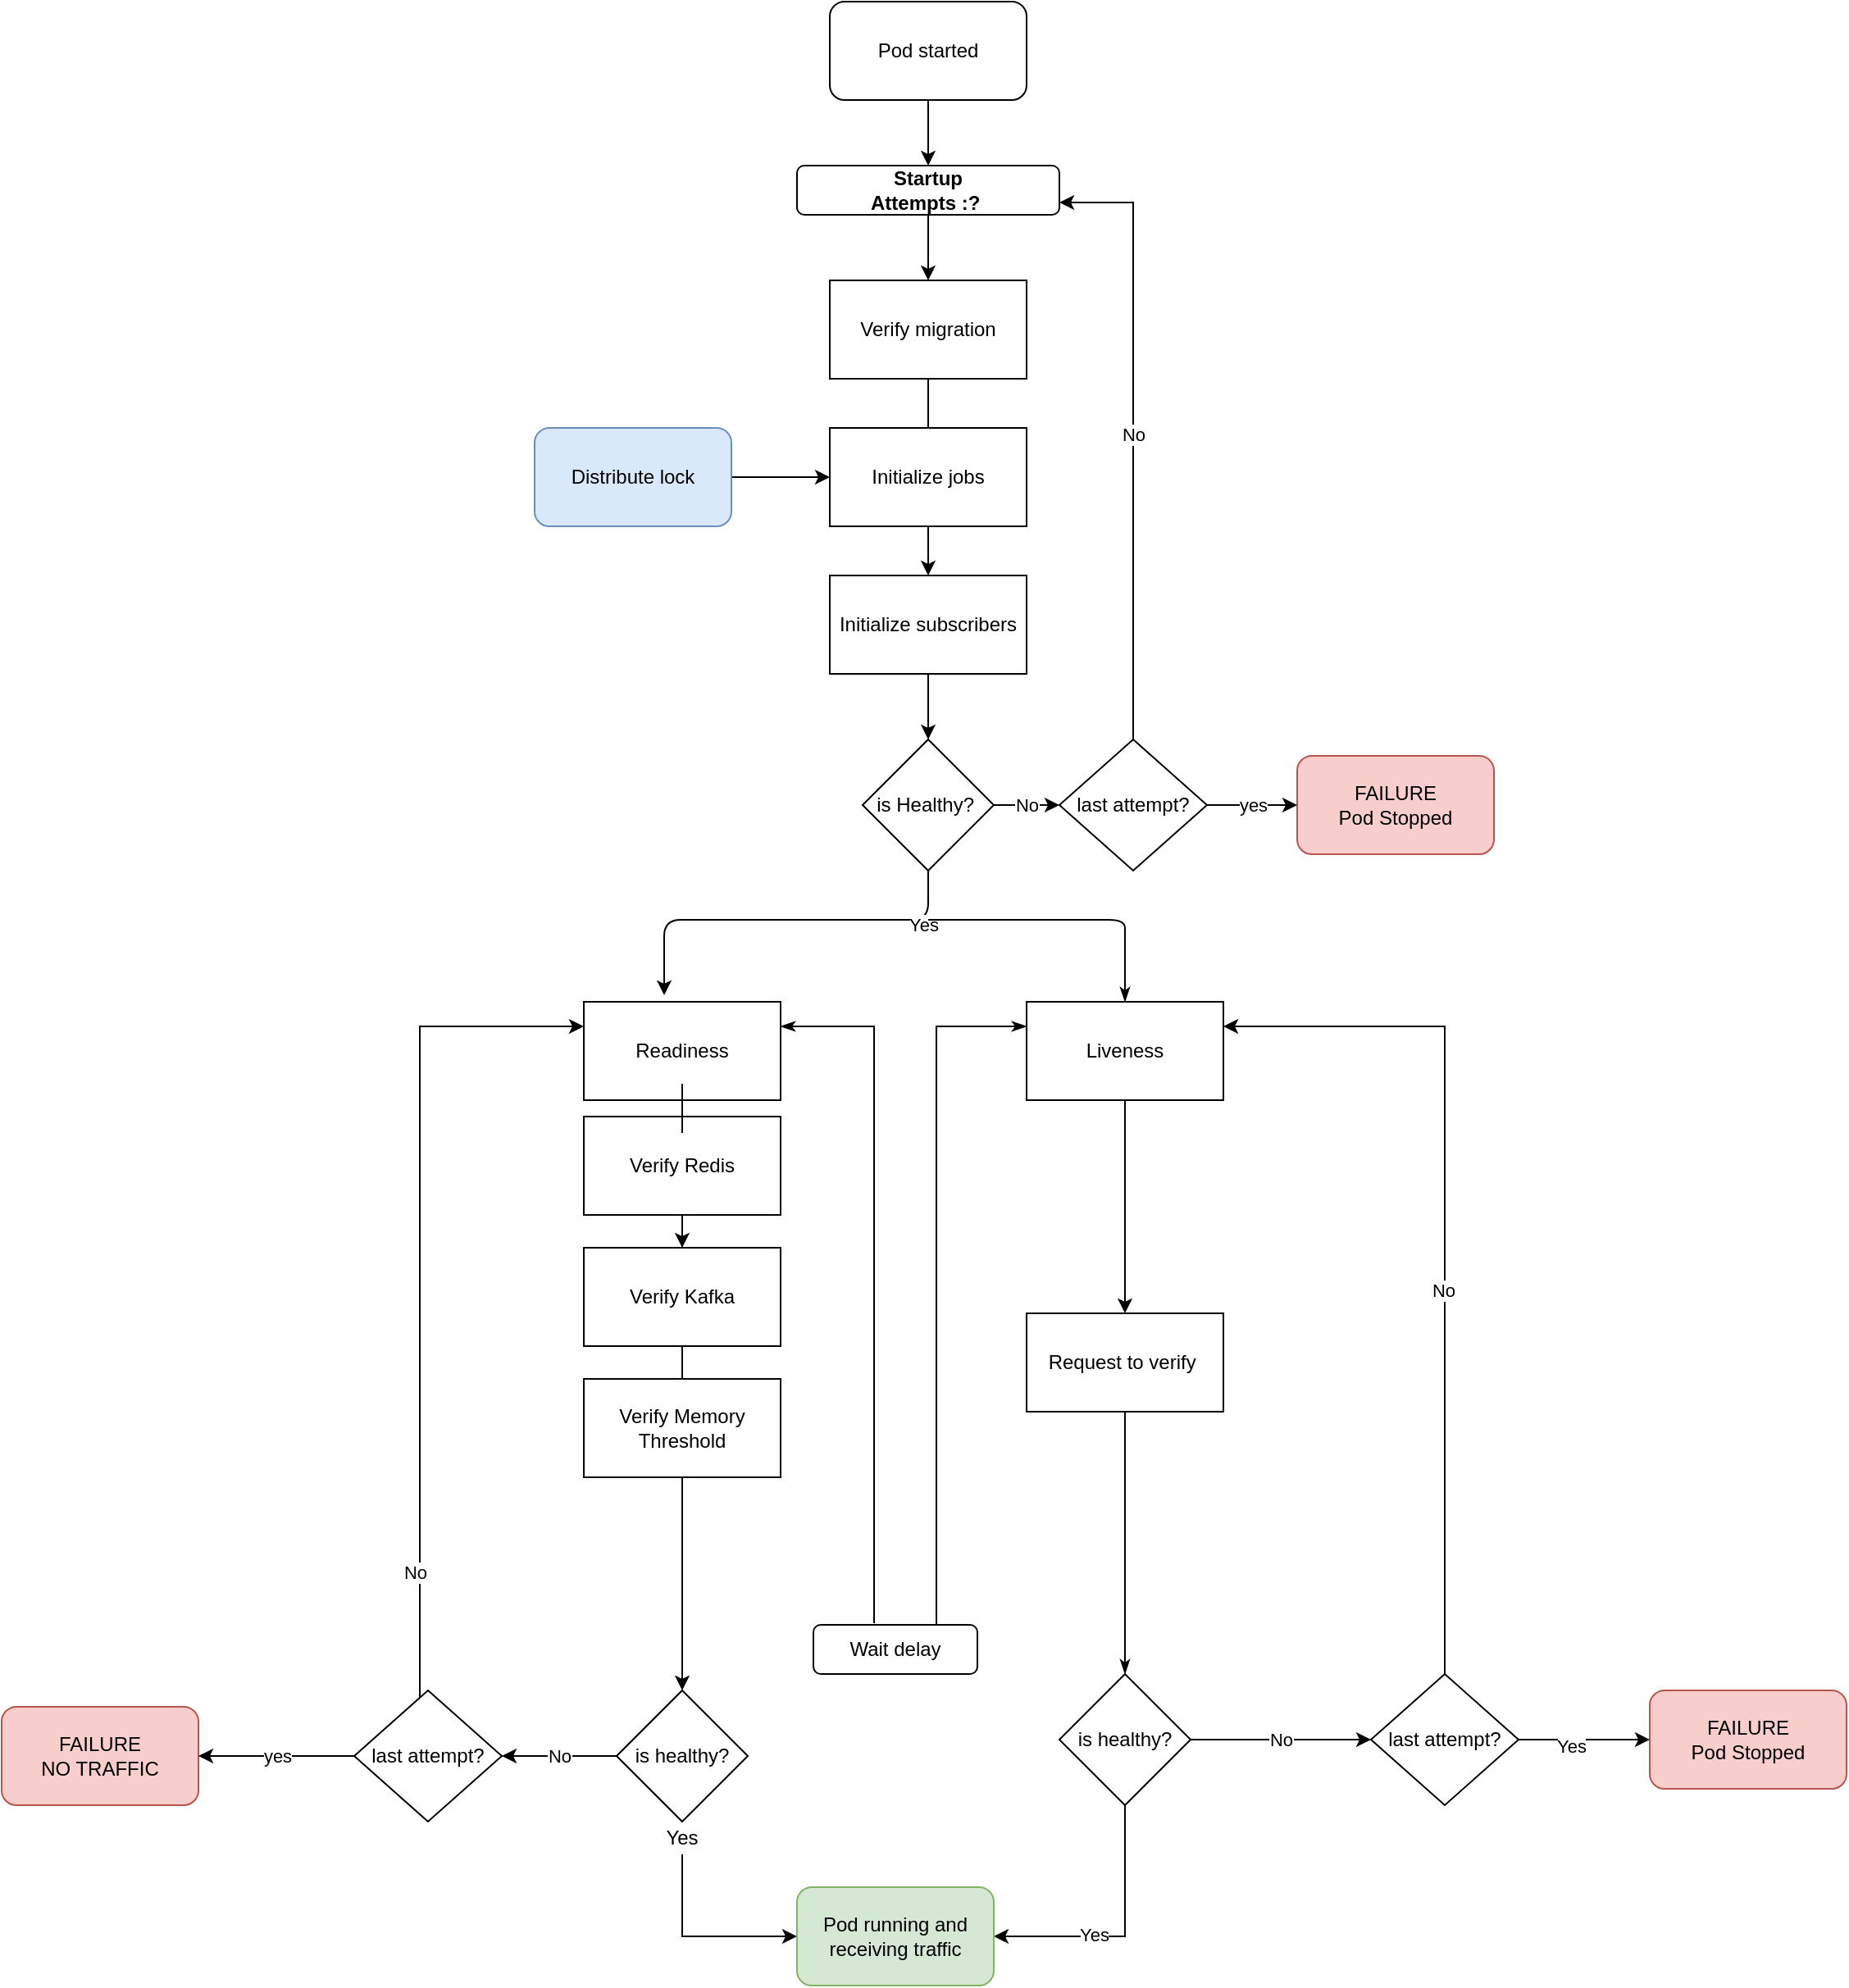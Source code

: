 <mxfile version="15.1.2" type="github">
  <diagram id="kgpKYQtTHZ0yAKxKKP6v" name="Page-1">
    <mxGraphModel dx="2272" dy="1862" grid="1" gridSize="10" guides="1" tooltips="1" connect="1" arrows="1" fold="1" page="1" pageScale="1" pageWidth="850" pageHeight="1100" math="0" shadow="0">
      <root>
        <mxCell id="0" />
        <mxCell id="1" parent="0" />
        <mxCell id="b19eHCCUPlFQnzbPp85T-17" value="" style="edgeStyle=orthogonalEdgeStyle;rounded=0;orthogonalLoop=1;jettySize=auto;html=1;startArrow=none;" parent="1" source="b19eHCCUPlFQnzbPp85T-5" target="b19eHCCUPlFQnzbPp85T-6" edge="1">
          <mxGeometry relative="1" as="geometry" />
        </mxCell>
        <mxCell id="b19eHCCUPlFQnzbPp85T-2" value="Readiness" style="rounded=0;whiteSpace=wrap;html=1;" parent="1" vertex="1">
          <mxGeometry x="-70" y="410" width="120" height="60" as="geometry" />
        </mxCell>
        <mxCell id="b19eHCCUPlFQnzbPp85T-19" value="" style="edgeStyle=orthogonalEdgeStyle;rounded=0;orthogonalLoop=1;jettySize=auto;html=1;" parent="1" source="b19eHCCUPlFQnzbPp85T-3" target="b19eHCCUPlFQnzbPp85T-4" edge="1">
          <mxGeometry relative="1" as="geometry" />
        </mxCell>
        <mxCell id="b19eHCCUPlFQnzbPp85T-3" value="Liveness" style="rounded=0;whiteSpace=wrap;html=1;" parent="1" vertex="1">
          <mxGeometry x="200" y="410" width="120" height="60" as="geometry" />
        </mxCell>
        <mxCell id="b19eHCCUPlFQnzbPp85T-47" value="" style="edgeStyle=none;rounded=0;orthogonalLoop=1;jettySize=auto;html=1;startArrow=none;startFill=0;endArrow=classicThin;endFill=1;" parent="1" source="b19eHCCUPlFQnzbPp85T-4" target="b19eHCCUPlFQnzbPp85T-46" edge="1">
          <mxGeometry relative="1" as="geometry" />
        </mxCell>
        <mxCell id="b19eHCCUPlFQnzbPp85T-4" value="Request to verify&amp;nbsp;" style="rounded=0;whiteSpace=wrap;html=1;" parent="1" vertex="1">
          <mxGeometry x="200" y="600" width="120" height="60" as="geometry" />
        </mxCell>
        <mxCell id="b19eHCCUPlFQnzbPp85T-18" value="" style="edgeStyle=orthogonalEdgeStyle;rounded=0;orthogonalLoop=1;jettySize=auto;html=1;" parent="1" source="b19eHCCUPlFQnzbPp85T-6" target="b19eHCCUPlFQnzbPp85T-44" edge="1">
          <mxGeometry relative="1" as="geometry">
            <mxPoint x="-10" y="720" as="targetPoint" />
          </mxGeometry>
        </mxCell>
        <mxCell id="b19eHCCUPlFQnzbPp85T-6" value="Verify Kafka" style="rounded=0;whiteSpace=wrap;html=1;" parent="1" vertex="1">
          <mxGeometry x="-70" y="560" width="120" height="60" as="geometry" />
        </mxCell>
        <mxCell id="b19eHCCUPlFQnzbPp85T-8" value="Verify Memory&lt;br&gt;Threshold" style="rounded=0;whiteSpace=wrap;html=1;" parent="1" vertex="1">
          <mxGeometry x="-70" y="640" width="120" height="60" as="geometry" />
        </mxCell>
        <mxCell id="b19eHCCUPlFQnzbPp85T-16" value="" style="edgeStyle=orthogonalEdgeStyle;rounded=0;orthogonalLoop=1;jettySize=auto;html=1;" parent="1" source="b19eHCCUPlFQnzbPp85T-10" target="b19eHCCUPlFQnzbPp85T-12" edge="1">
          <mxGeometry relative="1" as="geometry" />
        </mxCell>
        <mxCell id="b19eHCCUPlFQnzbPp85T-10" value="Verify migration" style="rounded=0;whiteSpace=wrap;html=1;" parent="1" vertex="1">
          <mxGeometry x="80" y="-30" width="120" height="60" as="geometry" />
        </mxCell>
        <mxCell id="b19eHCCUPlFQnzbPp85T-11" value="Initialize jobs" style="rounded=0;whiteSpace=wrap;html=1;" parent="1" vertex="1">
          <mxGeometry x="80" y="60" width="120" height="60" as="geometry" />
        </mxCell>
        <mxCell id="b19eHCCUPlFQnzbPp85T-33" style="edgeStyle=orthogonalEdgeStyle;rounded=0;orthogonalLoop=1;jettySize=auto;html=1;entryX=0.5;entryY=0;entryDx=0;entryDy=0;" parent="1" source="b19eHCCUPlFQnzbPp85T-12" target="b19eHCCUPlFQnzbPp85T-32" edge="1">
          <mxGeometry relative="1" as="geometry" />
        </mxCell>
        <mxCell id="b19eHCCUPlFQnzbPp85T-12" value="Initialize subscribers" style="rounded=0;whiteSpace=wrap;html=1;" parent="1" vertex="1">
          <mxGeometry x="80" y="150" width="120" height="60" as="geometry" />
        </mxCell>
        <mxCell id="b19eHCCUPlFQnzbPp85T-14" value="" style="edgeStyle=orthogonalEdgeStyle;rounded=0;orthogonalLoop=1;jettySize=auto;html=1;" parent="1" source="b19eHCCUPlFQnzbPp85T-13" target="b19eHCCUPlFQnzbPp85T-11" edge="1">
          <mxGeometry relative="1" as="geometry" />
        </mxCell>
        <mxCell id="b19eHCCUPlFQnzbPp85T-13" value="Distribute lock" style="rounded=1;whiteSpace=wrap;html=1;fillColor=#dae8fc;strokeColor=#6c8ebf;" parent="1" vertex="1">
          <mxGeometry x="-100" y="60" width="120" height="60" as="geometry" />
        </mxCell>
        <mxCell id="b19eHCCUPlFQnzbPp85T-25" value="" style="edgeStyle=orthogonalEdgeStyle;rounded=0;orthogonalLoop=1;jettySize=auto;html=1;" parent="1" source="b19eHCCUPlFQnzbPp85T-23" edge="1">
          <mxGeometry relative="1" as="geometry">
            <mxPoint x="140" y="-100" as="targetPoint" />
          </mxGeometry>
        </mxCell>
        <mxCell id="b19eHCCUPlFQnzbPp85T-23" value="Pod started" style="rounded=1;whiteSpace=wrap;html=1;" parent="1" vertex="1">
          <mxGeometry x="80" y="-200" width="120" height="60" as="geometry" />
        </mxCell>
        <mxCell id="MtgXATwaOglnKEJqmrv8-2" value="" style="edgeStyle=orthogonalEdgeStyle;rounded=0;orthogonalLoop=1;jettySize=auto;html=1;" edge="1" parent="1" source="b19eHCCUPlFQnzbPp85T-28" target="b19eHCCUPlFQnzbPp85T-10">
          <mxGeometry relative="1" as="geometry" />
        </mxCell>
        <mxCell id="b19eHCCUPlFQnzbPp85T-28" value="&lt;b&gt;Startup&lt;br&gt;Attempts :?&lt;/b&gt;&amp;nbsp;" style="rounded=1;whiteSpace=wrap;html=1;" parent="1" vertex="1">
          <mxGeometry x="60" y="-100" width="160" height="30" as="geometry" />
        </mxCell>
        <mxCell id="b19eHCCUPlFQnzbPp85T-30" value="FAILURE&lt;br&gt;NO TRAFFIC" style="rounded=1;whiteSpace=wrap;html=1;fillColor=#f8cecc;strokeColor=#b85450;" parent="1" vertex="1">
          <mxGeometry x="-425" y="840" width="120" height="60" as="geometry" />
        </mxCell>
        <mxCell id="b19eHCCUPlFQnzbPp85T-35" value="" style="rounded=1;orthogonalLoop=1;jettySize=auto;html=1;exitX=0.5;exitY=1;exitDx=0;exitDy=0;" parent="1" source="b19eHCCUPlFQnzbPp85T-32" edge="1">
          <mxGeometry relative="1" as="geometry">
            <mxPoint x="140" y="480" as="sourcePoint" />
            <mxPoint x="-21" y="406" as="targetPoint" />
            <Array as="points">
              <mxPoint x="140" y="360" />
              <mxPoint x="-21" y="360" />
            </Array>
          </mxGeometry>
        </mxCell>
        <mxCell id="b19eHCCUPlFQnzbPp85T-36" value="Yes" style="edgeLabel;html=1;align=center;verticalAlign=middle;resizable=0;points=[];" parent="b19eHCCUPlFQnzbPp85T-35" vertex="1" connectable="0">
          <mxGeometry x="-0.222" y="3" relative="1" as="geometry">
            <mxPoint x="59" as="offset" />
          </mxGeometry>
        </mxCell>
        <mxCell id="MtgXATwaOglnKEJqmrv8-23" value="No" style="edgeStyle=orthogonalEdgeStyle;rounded=0;orthogonalLoop=1;jettySize=auto;html=1;" edge="1" parent="1" source="b19eHCCUPlFQnzbPp85T-32" target="MtgXATwaOglnKEJqmrv8-22">
          <mxGeometry relative="1" as="geometry" />
        </mxCell>
        <mxCell id="b19eHCCUPlFQnzbPp85T-32" value="is Healthy?&amp;nbsp;" style="rhombus;whiteSpace=wrap;html=1;" parent="1" vertex="1">
          <mxGeometry x="100" y="250" width="80" height="80" as="geometry" />
        </mxCell>
        <mxCell id="b19eHCCUPlFQnzbPp85T-5" value="Verify Redis" style="rounded=0;whiteSpace=wrap;html=1;" parent="1" vertex="1">
          <mxGeometry x="-70" y="480" width="120" height="60" as="geometry" />
        </mxCell>
        <mxCell id="b19eHCCUPlFQnzbPp85T-37" value="" style="edgeStyle=orthogonalEdgeStyle;rounded=0;orthogonalLoop=1;jettySize=auto;html=1;endArrow=none;" parent="1" source="b19eHCCUPlFQnzbPp85T-2" target="b19eHCCUPlFQnzbPp85T-5" edge="1">
          <mxGeometry relative="1" as="geometry">
            <mxPoint y="460" as="sourcePoint" />
            <mxPoint x="30" y="660" as="targetPoint" />
            <Array as="points" />
          </mxGeometry>
        </mxCell>
        <mxCell id="b19eHCCUPlFQnzbPp85T-39" value="" style="endArrow=classicThin;html=1;entryX=0.5;entryY=0;entryDx=0;entryDy=0;startArrow=none;startFill=0;endFill=1;" parent="1" target="b19eHCCUPlFQnzbPp85T-3" edge="1">
          <mxGeometry width="50" height="50" relative="1" as="geometry">
            <mxPoint x="140" y="360" as="sourcePoint" />
            <mxPoint x="240" y="370" as="targetPoint" />
            <Array as="points">
              <mxPoint x="260" y="360" />
              <mxPoint x="260" y="370" />
            </Array>
          </mxGeometry>
        </mxCell>
        <mxCell id="b19eHCCUPlFQnzbPp85T-41" style="edgeStyle=none;rounded=0;orthogonalLoop=1;jettySize=auto;html=1;entryX=1;entryY=0.25;entryDx=0;entryDy=0;startArrow=none;startFill=0;endArrow=classicThin;endFill=1;exitX=0.37;exitY=-0.033;exitDx=0;exitDy=0;exitPerimeter=0;" parent="1" source="b19eHCCUPlFQnzbPp85T-40" target="b19eHCCUPlFQnzbPp85T-2" edge="1">
          <mxGeometry relative="1" as="geometry">
            <Array as="points">
              <mxPoint x="107" y="425" />
            </Array>
          </mxGeometry>
        </mxCell>
        <mxCell id="b19eHCCUPlFQnzbPp85T-42" style="edgeStyle=none;rounded=0;orthogonalLoop=1;jettySize=auto;html=1;entryX=0;entryY=0.25;entryDx=0;entryDy=0;startArrow=none;startFill=0;endArrow=classicThin;endFill=1;exitX=0.75;exitY=0;exitDx=0;exitDy=0;" parent="1" source="b19eHCCUPlFQnzbPp85T-40" target="b19eHCCUPlFQnzbPp85T-3" edge="1">
          <mxGeometry relative="1" as="geometry">
            <Array as="points">
              <mxPoint x="145" y="460" />
              <mxPoint x="145" y="425" />
            </Array>
          </mxGeometry>
        </mxCell>
        <mxCell id="b19eHCCUPlFQnzbPp85T-40" value="Wait delay" style="rounded=1;whiteSpace=wrap;html=1;" parent="1" vertex="1">
          <mxGeometry x="70" y="790" width="100" height="30" as="geometry" />
        </mxCell>
        <mxCell id="MtgXATwaOglnKEJqmrv8-3" style="edgeStyle=orthogonalEdgeStyle;rounded=0;orthogonalLoop=1;jettySize=auto;html=1;entryX=0;entryY=0.5;entryDx=0;entryDy=0;startArrow=none;" edge="1" parent="1" source="MtgXATwaOglnKEJqmrv8-5" target="MtgXATwaOglnKEJqmrv8-4">
          <mxGeometry relative="1" as="geometry">
            <mxPoint x="-10" y="950" as="targetPoint" />
            <Array as="points">
              <mxPoint x="-10" y="980" />
            </Array>
          </mxGeometry>
        </mxCell>
        <mxCell id="MtgXATwaOglnKEJqmrv8-9" value="No" style="edgeStyle=orthogonalEdgeStyle;rounded=0;orthogonalLoop=1;jettySize=auto;html=1;" edge="1" parent="1" source="b19eHCCUPlFQnzbPp85T-44">
          <mxGeometry relative="1" as="geometry">
            <mxPoint x="-120" y="870" as="targetPoint" />
            <Array as="points">
              <mxPoint x="-70" y="870" />
              <mxPoint x="-70" y="870" />
            </Array>
          </mxGeometry>
        </mxCell>
        <mxCell id="b19eHCCUPlFQnzbPp85T-44" value="is healthy?" style="rhombus;whiteSpace=wrap;html=1;" parent="1" vertex="1">
          <mxGeometry x="-50" y="830" width="80" height="80" as="geometry" />
        </mxCell>
        <mxCell id="MtgXATwaOglnKEJqmrv8-7" style="edgeStyle=orthogonalEdgeStyle;rounded=0;orthogonalLoop=1;jettySize=auto;html=1;entryX=1;entryY=0.5;entryDx=0;entryDy=0;" edge="1" parent="1" source="b19eHCCUPlFQnzbPp85T-46" target="MtgXATwaOglnKEJqmrv8-4">
          <mxGeometry relative="1" as="geometry">
            <Array as="points">
              <mxPoint x="260" y="980" />
            </Array>
          </mxGeometry>
        </mxCell>
        <mxCell id="MtgXATwaOglnKEJqmrv8-8" value="Yes" style="edgeLabel;html=1;align=center;verticalAlign=middle;resizable=0;points=[];" vertex="1" connectable="0" parent="MtgXATwaOglnKEJqmrv8-7">
          <mxGeometry x="0.24" y="-1" relative="1" as="geometry">
            <mxPoint as="offset" />
          </mxGeometry>
        </mxCell>
        <mxCell id="MtgXATwaOglnKEJqmrv8-15" value="No" style="edgeStyle=orthogonalEdgeStyle;rounded=0;orthogonalLoop=1;jettySize=auto;html=1;" edge="1" parent="1" source="b19eHCCUPlFQnzbPp85T-46" target="MtgXATwaOglnKEJqmrv8-17">
          <mxGeometry relative="1" as="geometry" />
        </mxCell>
        <mxCell id="b19eHCCUPlFQnzbPp85T-46" value="is healthy?" style="rhombus;whiteSpace=wrap;html=1;" parent="1" vertex="1">
          <mxGeometry x="220" y="820" width="80" height="80" as="geometry" />
        </mxCell>
        <mxCell id="MtgXATwaOglnKEJqmrv8-4" value="Pod running and receiving traffic" style="rounded=1;whiteSpace=wrap;html=1;fillColor=#d5e8d4;strokeColor=#82b366;" vertex="1" parent="1">
          <mxGeometry x="60" y="950" width="120" height="60" as="geometry" />
        </mxCell>
        <mxCell id="MtgXATwaOglnKEJqmrv8-5" value="Yes" style="text;html=1;strokeColor=none;fillColor=none;align=center;verticalAlign=middle;whiteSpace=wrap;rounded=0;" vertex="1" parent="1">
          <mxGeometry x="-30" y="910" width="40" height="20" as="geometry" />
        </mxCell>
        <mxCell id="MtgXATwaOglnKEJqmrv8-11" style="edgeStyle=orthogonalEdgeStyle;rounded=0;orthogonalLoop=1;jettySize=auto;html=1;entryX=0;entryY=0.25;entryDx=0;entryDy=0;" edge="1" parent="1" source="MtgXATwaOglnKEJqmrv8-10" target="b19eHCCUPlFQnzbPp85T-2">
          <mxGeometry relative="1" as="geometry">
            <Array as="points">
              <mxPoint x="-170" y="425" />
            </Array>
          </mxGeometry>
        </mxCell>
        <mxCell id="MtgXATwaOglnKEJqmrv8-12" value="No" style="edgeLabel;html=1;align=center;verticalAlign=middle;resizable=0;points=[];" vertex="1" connectable="0" parent="MtgXATwaOglnKEJqmrv8-11">
          <mxGeometry x="-0.698" y="3" relative="1" as="geometry">
            <mxPoint as="offset" />
          </mxGeometry>
        </mxCell>
        <mxCell id="MtgXATwaOglnKEJqmrv8-13" value="yes" style="edgeStyle=orthogonalEdgeStyle;rounded=0;orthogonalLoop=1;jettySize=auto;html=1;" edge="1" parent="1" source="MtgXATwaOglnKEJqmrv8-10" target="b19eHCCUPlFQnzbPp85T-30">
          <mxGeometry relative="1" as="geometry" />
        </mxCell>
        <mxCell id="MtgXATwaOglnKEJqmrv8-10" value="last attempt?" style="rhombus;whiteSpace=wrap;html=1;" vertex="1" parent="1">
          <mxGeometry x="-210" y="830" width="90" height="80" as="geometry" />
        </mxCell>
        <mxCell id="MtgXATwaOglnKEJqmrv8-14" value="FAILURE&lt;br&gt;Pod Stopped" style="rounded=1;whiteSpace=wrap;html=1;fillColor=#f8cecc;strokeColor=#b85450;" vertex="1" parent="1">
          <mxGeometry x="580" y="830" width="120" height="60" as="geometry" />
        </mxCell>
        <mxCell id="MtgXATwaOglnKEJqmrv8-16" value="FAILURE&lt;br&gt;Pod Stopped" style="rounded=1;whiteSpace=wrap;html=1;fillColor=#f8cecc;strokeColor=#b85450;" vertex="1" parent="1">
          <mxGeometry x="365" y="260" width="120" height="60" as="geometry" />
        </mxCell>
        <mxCell id="MtgXATwaOglnKEJqmrv8-18" style="edgeStyle=orthogonalEdgeStyle;rounded=0;orthogonalLoop=1;jettySize=auto;html=1;entryX=0;entryY=0.5;entryDx=0;entryDy=0;" edge="1" parent="1" source="MtgXATwaOglnKEJqmrv8-17" target="MtgXATwaOglnKEJqmrv8-14">
          <mxGeometry relative="1" as="geometry" />
        </mxCell>
        <mxCell id="MtgXATwaOglnKEJqmrv8-19" value="Yes" style="edgeLabel;html=1;align=center;verticalAlign=middle;resizable=0;points=[];" vertex="1" connectable="0" parent="MtgXATwaOglnKEJqmrv8-18">
          <mxGeometry x="-0.217" y="-4" relative="1" as="geometry">
            <mxPoint as="offset" />
          </mxGeometry>
        </mxCell>
        <mxCell id="MtgXATwaOglnKEJqmrv8-20" style="edgeStyle=orthogonalEdgeStyle;rounded=0;orthogonalLoop=1;jettySize=auto;html=1;entryX=1;entryY=0.25;entryDx=0;entryDy=0;" edge="1" parent="1" source="MtgXATwaOglnKEJqmrv8-17" target="b19eHCCUPlFQnzbPp85T-3">
          <mxGeometry relative="1" as="geometry">
            <Array as="points">
              <mxPoint x="455" y="425" />
            </Array>
          </mxGeometry>
        </mxCell>
        <mxCell id="MtgXATwaOglnKEJqmrv8-21" value="No" style="edgeLabel;html=1;align=center;verticalAlign=middle;resizable=0;points=[];" vertex="1" connectable="0" parent="MtgXATwaOglnKEJqmrv8-20">
          <mxGeometry x="-0.116" y="1" relative="1" as="geometry">
            <mxPoint as="offset" />
          </mxGeometry>
        </mxCell>
        <mxCell id="MtgXATwaOglnKEJqmrv8-17" value="last attempt?" style="rhombus;whiteSpace=wrap;html=1;" vertex="1" parent="1">
          <mxGeometry x="410" y="820" width="90" height="80" as="geometry" />
        </mxCell>
        <mxCell id="MtgXATwaOglnKEJqmrv8-24" value="yes" style="edgeStyle=orthogonalEdgeStyle;rounded=0;orthogonalLoop=1;jettySize=auto;html=1;" edge="1" parent="1" source="MtgXATwaOglnKEJqmrv8-22" target="MtgXATwaOglnKEJqmrv8-16">
          <mxGeometry relative="1" as="geometry" />
        </mxCell>
        <mxCell id="MtgXATwaOglnKEJqmrv8-25" value="No" style="edgeStyle=orthogonalEdgeStyle;rounded=0;orthogonalLoop=1;jettySize=auto;html=1;entryX=1;entryY=0.75;entryDx=0;entryDy=0;" edge="1" parent="1" source="MtgXATwaOglnKEJqmrv8-22" target="b19eHCCUPlFQnzbPp85T-28">
          <mxGeometry relative="1" as="geometry" />
        </mxCell>
        <mxCell id="MtgXATwaOglnKEJqmrv8-22" value="last attempt?" style="rhombus;whiteSpace=wrap;html=1;" vertex="1" parent="1">
          <mxGeometry x="220" y="250" width="90" height="80" as="geometry" />
        </mxCell>
      </root>
    </mxGraphModel>
  </diagram>
</mxfile>
